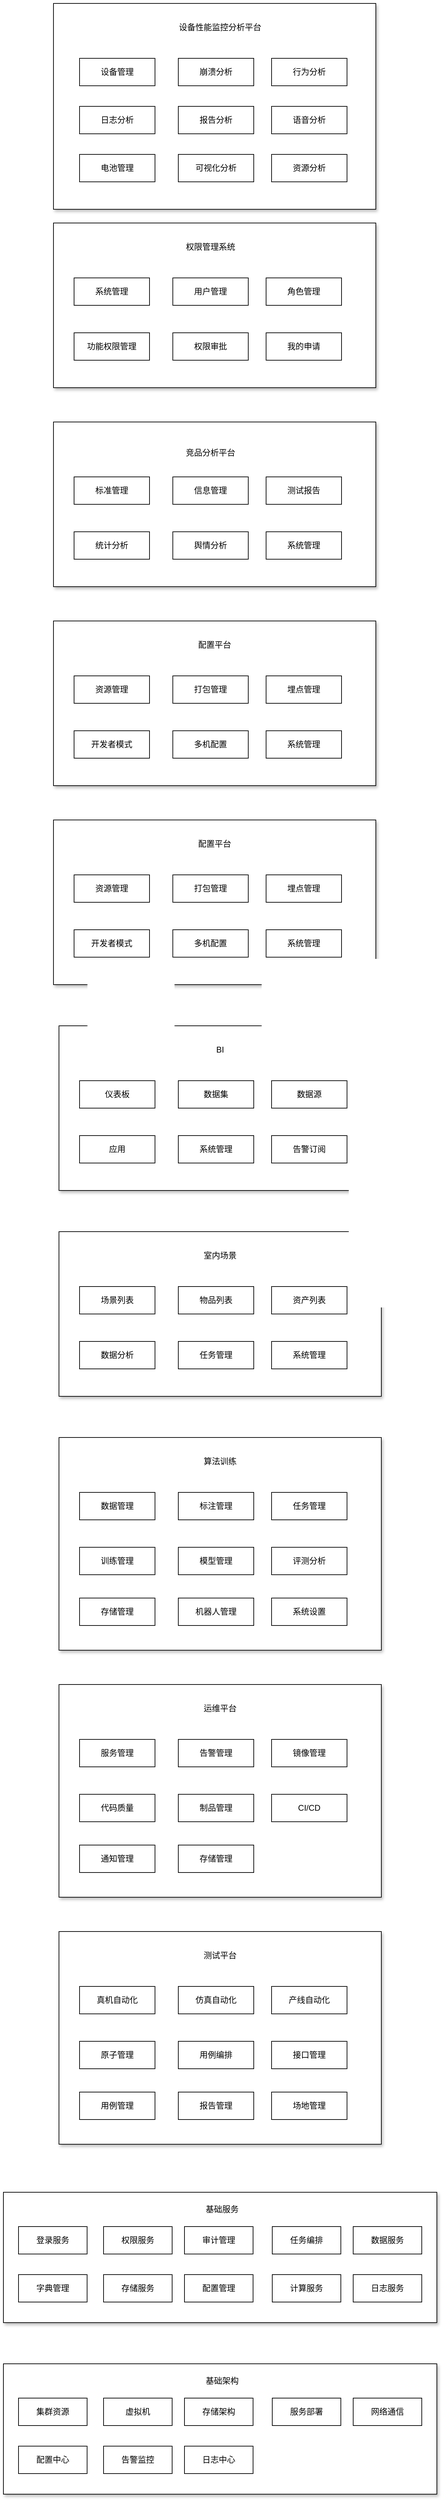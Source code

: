 <mxfile version="26.0.16">
  <diagram name="第 1 页" id="FlXNldSyN5ei71CAsnXP">
    <mxGraphModel dx="913" dy="461" grid="1" gridSize="20" guides="1" tooltips="1" connect="1" arrows="1" fold="1" page="1" pageScale="1" pageWidth="2339" pageHeight="3300" math="0" shadow="0">
      <root>
        <mxCell id="0" />
        <mxCell id="1" parent="0" />
        <mxCell id="aZ56_KmqWxzs9T0VtHpk-1" value="" style="rounded=0;whiteSpace=wrap;html=1;shadow=1;" vertex="1" parent="1">
          <mxGeometry x="190" y="80" width="470" height="300" as="geometry" />
        </mxCell>
        <mxCell id="aZ56_KmqWxzs9T0VtHpk-2" value="设备管理" style="rounded=0;whiteSpace=wrap;html=1;" vertex="1" parent="1">
          <mxGeometry x="228" y="160" width="110" height="40" as="geometry" />
        </mxCell>
        <mxCell id="aZ56_KmqWxzs9T0VtHpk-3" value="设备性能监控分析平台" style="text;html=1;align=center;verticalAlign=middle;whiteSpace=wrap;rounded=0;" vertex="1" parent="1">
          <mxGeometry x="333" y="100" width="200" height="30" as="geometry" />
        </mxCell>
        <mxCell id="aZ56_KmqWxzs9T0VtHpk-4" value="崩溃分析" style="rounded=0;whiteSpace=wrap;html=1;" vertex="1" parent="1">
          <mxGeometry x="372" y="160" width="110" height="40" as="geometry" />
        </mxCell>
        <mxCell id="aZ56_KmqWxzs9T0VtHpk-5" value="行为分析" style="rounded=0;whiteSpace=wrap;html=1;" vertex="1" parent="1">
          <mxGeometry x="508" y="160" width="110" height="40" as="geometry" />
        </mxCell>
        <mxCell id="aZ56_KmqWxzs9T0VtHpk-6" value="日志分析" style="rounded=0;whiteSpace=wrap;html=1;" vertex="1" parent="1">
          <mxGeometry x="228" y="230" width="110" height="40" as="geometry" />
        </mxCell>
        <mxCell id="aZ56_KmqWxzs9T0VtHpk-7" value="报告分析" style="rounded=0;whiteSpace=wrap;html=1;" vertex="1" parent="1">
          <mxGeometry x="372" y="230" width="110" height="40" as="geometry" />
        </mxCell>
        <mxCell id="aZ56_KmqWxzs9T0VtHpk-8" value="语音分析" style="rounded=0;whiteSpace=wrap;html=1;" vertex="1" parent="1">
          <mxGeometry x="508" y="230" width="110" height="40" as="geometry" />
        </mxCell>
        <mxCell id="aZ56_KmqWxzs9T0VtHpk-9" value="电池管理" style="rounded=0;whiteSpace=wrap;html=1;" vertex="1" parent="1">
          <mxGeometry x="228" y="300" width="110" height="40" as="geometry" />
        </mxCell>
        <mxCell id="aZ56_KmqWxzs9T0VtHpk-10" value="可视化分析" style="rounded=0;whiteSpace=wrap;html=1;" vertex="1" parent="1">
          <mxGeometry x="372" y="300" width="110" height="40" as="geometry" />
        </mxCell>
        <mxCell id="aZ56_KmqWxzs9T0VtHpk-11" value="" style="rounded=0;whiteSpace=wrap;html=1;shadow=1;" vertex="1" parent="1">
          <mxGeometry x="190" y="400" width="470" height="240" as="geometry" />
        </mxCell>
        <mxCell id="aZ56_KmqWxzs9T0VtHpk-12" value="系统管理" style="rounded=0;whiteSpace=wrap;html=1;" vertex="1" parent="1">
          <mxGeometry x="220" y="480" width="110" height="40" as="geometry" />
        </mxCell>
        <mxCell id="aZ56_KmqWxzs9T0VtHpk-13" value="权限管理系统" style="text;html=1;align=center;verticalAlign=middle;whiteSpace=wrap;rounded=0;" vertex="1" parent="1">
          <mxGeometry x="319" y="420" width="200" height="30" as="geometry" />
        </mxCell>
        <mxCell id="aZ56_KmqWxzs9T0VtHpk-14" value="用户管理" style="rounded=0;whiteSpace=wrap;html=1;" vertex="1" parent="1">
          <mxGeometry x="364" y="480" width="110" height="40" as="geometry" />
        </mxCell>
        <mxCell id="aZ56_KmqWxzs9T0VtHpk-15" value="角色管理" style="rounded=0;whiteSpace=wrap;html=1;" vertex="1" parent="1">
          <mxGeometry x="500" y="480" width="110" height="40" as="geometry" />
        </mxCell>
        <mxCell id="aZ56_KmqWxzs9T0VtHpk-17" value="功能权限管理" style="rounded=0;whiteSpace=wrap;html=1;" vertex="1" parent="1">
          <mxGeometry x="220" y="560" width="110" height="40" as="geometry" />
        </mxCell>
        <mxCell id="aZ56_KmqWxzs9T0VtHpk-18" value="权限审批" style="rounded=0;whiteSpace=wrap;html=1;" vertex="1" parent="1">
          <mxGeometry x="364" y="560" width="110" height="40" as="geometry" />
        </mxCell>
        <mxCell id="aZ56_KmqWxzs9T0VtHpk-19" value="我的申请" style="rounded=0;whiteSpace=wrap;html=1;" vertex="1" parent="1">
          <mxGeometry x="500" y="560" width="110" height="40" as="geometry" />
        </mxCell>
        <mxCell id="aZ56_KmqWxzs9T0VtHpk-21" value="" style="rounded=0;whiteSpace=wrap;html=1;shadow=1;" vertex="1" parent="1">
          <mxGeometry x="190" y="690" width="470" height="240" as="geometry" />
        </mxCell>
        <mxCell id="aZ56_KmqWxzs9T0VtHpk-22" value="标准管理" style="rounded=0;whiteSpace=wrap;html=1;" vertex="1" parent="1">
          <mxGeometry x="220" y="770" width="110" height="40" as="geometry" />
        </mxCell>
        <mxCell id="aZ56_KmqWxzs9T0VtHpk-23" value="竞品分析平台" style="text;html=1;align=center;verticalAlign=middle;whiteSpace=wrap;rounded=0;" vertex="1" parent="1">
          <mxGeometry x="319" y="720" width="200" height="30" as="geometry" />
        </mxCell>
        <mxCell id="aZ56_KmqWxzs9T0VtHpk-24" value="信息管理" style="rounded=0;whiteSpace=wrap;html=1;" vertex="1" parent="1">
          <mxGeometry x="364" y="770" width="110" height="40" as="geometry" />
        </mxCell>
        <mxCell id="aZ56_KmqWxzs9T0VtHpk-25" value="测试报告" style="rounded=0;whiteSpace=wrap;html=1;" vertex="1" parent="1">
          <mxGeometry x="500" y="770" width="110" height="40" as="geometry" />
        </mxCell>
        <mxCell id="aZ56_KmqWxzs9T0VtHpk-26" value="统计分析" style="rounded=0;whiteSpace=wrap;html=1;" vertex="1" parent="1">
          <mxGeometry x="220" y="850" width="110" height="40" as="geometry" />
        </mxCell>
        <mxCell id="aZ56_KmqWxzs9T0VtHpk-27" value="舆情分析" style="rounded=0;whiteSpace=wrap;html=1;" vertex="1" parent="1">
          <mxGeometry x="364" y="850" width="110" height="40" as="geometry" />
        </mxCell>
        <mxCell id="aZ56_KmqWxzs9T0VtHpk-28" value="系统管理" style="rounded=0;whiteSpace=wrap;html=1;" vertex="1" parent="1">
          <mxGeometry x="500" y="850" width="110" height="40" as="geometry" />
        </mxCell>
        <mxCell id="aZ56_KmqWxzs9T0VtHpk-29" value="" style="rounded=0;whiteSpace=wrap;html=1;shadow=1;" vertex="1" parent="1">
          <mxGeometry x="190" y="980" width="470" height="240" as="geometry" />
        </mxCell>
        <mxCell id="aZ56_KmqWxzs9T0VtHpk-30" value="资源管理" style="rounded=0;whiteSpace=wrap;html=1;" vertex="1" parent="1">
          <mxGeometry x="220" y="1060" width="110" height="40" as="geometry" />
        </mxCell>
        <mxCell id="aZ56_KmqWxzs9T0VtHpk-31" value="配置平台" style="text;html=1;align=center;verticalAlign=middle;whiteSpace=wrap;rounded=0;" vertex="1" parent="1">
          <mxGeometry x="325" y="1000" width="200" height="30" as="geometry" />
        </mxCell>
        <mxCell id="aZ56_KmqWxzs9T0VtHpk-32" value="打包管理" style="rounded=0;whiteSpace=wrap;html=1;" vertex="1" parent="1">
          <mxGeometry x="364" y="1060" width="110" height="40" as="geometry" />
        </mxCell>
        <mxCell id="aZ56_KmqWxzs9T0VtHpk-33" value="埋点管理" style="rounded=0;whiteSpace=wrap;html=1;" vertex="1" parent="1">
          <mxGeometry x="500" y="1060" width="110" height="40" as="geometry" />
        </mxCell>
        <mxCell id="aZ56_KmqWxzs9T0VtHpk-34" value="开发者模式" style="rounded=0;whiteSpace=wrap;html=1;" vertex="1" parent="1">
          <mxGeometry x="220" y="1140" width="110" height="40" as="geometry" />
        </mxCell>
        <mxCell id="aZ56_KmqWxzs9T0VtHpk-35" value="多机配置" style="rounded=0;whiteSpace=wrap;html=1;" vertex="1" parent="1">
          <mxGeometry x="364" y="1140" width="110" height="40" as="geometry" />
        </mxCell>
        <mxCell id="aZ56_KmqWxzs9T0VtHpk-36" value="系统管理" style="rounded=0;whiteSpace=wrap;html=1;" vertex="1" parent="1">
          <mxGeometry x="500" y="1140" width="110" height="40" as="geometry" />
        </mxCell>
        <mxCell id="aZ56_KmqWxzs9T0VtHpk-37" value="" style="rounded=0;whiteSpace=wrap;html=1;shadow=1;" vertex="1" parent="1">
          <mxGeometry x="190" y="1270" width="470" height="240" as="geometry" />
        </mxCell>
        <mxCell id="aZ56_KmqWxzs9T0VtHpk-38" value="资源管理" style="rounded=0;whiteSpace=wrap;html=1;" vertex="1" parent="1">
          <mxGeometry x="220" y="1350" width="110" height="40" as="geometry" />
        </mxCell>
        <mxCell id="aZ56_KmqWxzs9T0VtHpk-39" value="配置平台" style="text;html=1;align=center;verticalAlign=middle;whiteSpace=wrap;rounded=0;" vertex="1" parent="1">
          <mxGeometry x="325" y="1290" width="200" height="30" as="geometry" />
        </mxCell>
        <mxCell id="aZ56_KmqWxzs9T0VtHpk-40" value="打包管理" style="rounded=0;whiteSpace=wrap;html=1;" vertex="1" parent="1">
          <mxGeometry x="364" y="1350" width="110" height="40" as="geometry" />
        </mxCell>
        <mxCell id="aZ56_KmqWxzs9T0VtHpk-41" value="埋点管理" style="rounded=0;whiteSpace=wrap;html=1;" vertex="1" parent="1">
          <mxGeometry x="500" y="1350" width="110" height="40" as="geometry" />
        </mxCell>
        <mxCell id="aZ56_KmqWxzs9T0VtHpk-42" value="开发者模式" style="rounded=0;whiteSpace=wrap;html=1;" vertex="1" parent="1">
          <mxGeometry x="220" y="1430" width="110" height="40" as="geometry" />
        </mxCell>
        <mxCell id="aZ56_KmqWxzs9T0VtHpk-43" value="多机配置" style="rounded=0;whiteSpace=wrap;html=1;" vertex="1" parent="1">
          <mxGeometry x="364" y="1430" width="110" height="40" as="geometry" />
        </mxCell>
        <mxCell id="aZ56_KmqWxzs9T0VtHpk-44" value="系统管理" style="rounded=0;whiteSpace=wrap;html=1;" vertex="1" parent="1">
          <mxGeometry x="500" y="1430" width="110" height="40" as="geometry" />
        </mxCell>
        <mxCell id="aZ56_KmqWxzs9T0VtHpk-45" value="资源分析" style="rounded=0;whiteSpace=wrap;html=1;" vertex="1" parent="1">
          <mxGeometry x="508" y="300" width="110" height="40" as="geometry" />
        </mxCell>
        <mxCell id="aZ56_KmqWxzs9T0VtHpk-46" value="" style="rounded=0;whiteSpace=wrap;html=1;shadow=1;" vertex="1" parent="1">
          <mxGeometry x="198" y="1570" width="470" height="240" as="geometry" />
        </mxCell>
        <mxCell id="aZ56_KmqWxzs9T0VtHpk-47" value="仪表板" style="rounded=0;whiteSpace=wrap;html=1;" vertex="1" parent="1">
          <mxGeometry x="228" y="1650" width="110" height="40" as="geometry" />
        </mxCell>
        <mxCell id="aZ56_KmqWxzs9T0VtHpk-48" value="BI" style="text;html=1;align=center;verticalAlign=middle;whiteSpace=wrap;rounded=0;" vertex="1" parent="1">
          <mxGeometry x="333" y="1590" width="200" height="30" as="geometry" />
        </mxCell>
        <mxCell id="aZ56_KmqWxzs9T0VtHpk-49" value="数据集" style="rounded=0;whiteSpace=wrap;html=1;" vertex="1" parent="1">
          <mxGeometry x="372" y="1650" width="110" height="40" as="geometry" />
        </mxCell>
        <mxCell id="aZ56_KmqWxzs9T0VtHpk-50" value="数据源" style="rounded=0;whiteSpace=wrap;html=1;" vertex="1" parent="1">
          <mxGeometry x="508" y="1650" width="110" height="40" as="geometry" />
        </mxCell>
        <mxCell id="aZ56_KmqWxzs9T0VtHpk-51" value="应用" style="rounded=0;whiteSpace=wrap;html=1;" vertex="1" parent="1">
          <mxGeometry x="228" y="1730" width="110" height="40" as="geometry" />
        </mxCell>
        <mxCell id="aZ56_KmqWxzs9T0VtHpk-52" value="系统管理" style="rounded=0;whiteSpace=wrap;html=1;" vertex="1" parent="1">
          <mxGeometry x="372" y="1730" width="110" height="40" as="geometry" />
        </mxCell>
        <mxCell id="aZ56_KmqWxzs9T0VtHpk-53" value="告警订阅" style="rounded=0;whiteSpace=wrap;html=1;" vertex="1" parent="1">
          <mxGeometry x="508" y="1730" width="110" height="40" as="geometry" />
        </mxCell>
        <mxCell id="aZ56_KmqWxzs9T0VtHpk-54" value="" style="rounded=0;whiteSpace=wrap;html=1;shadow=1;" vertex="1" parent="1">
          <mxGeometry x="198" y="1870" width="470" height="240" as="geometry" />
        </mxCell>
        <mxCell id="aZ56_KmqWxzs9T0VtHpk-55" value="场景列表" style="rounded=0;whiteSpace=wrap;html=1;" vertex="1" parent="1">
          <mxGeometry x="228" y="1950" width="110" height="40" as="geometry" />
        </mxCell>
        <mxCell id="aZ56_KmqWxzs9T0VtHpk-56" value="室内场景" style="text;html=1;align=center;verticalAlign=middle;whiteSpace=wrap;rounded=0;" vertex="1" parent="1">
          <mxGeometry x="333" y="1890" width="200" height="30" as="geometry" />
        </mxCell>
        <mxCell id="aZ56_KmqWxzs9T0VtHpk-57" value="物品列表" style="rounded=0;whiteSpace=wrap;html=1;" vertex="1" parent="1">
          <mxGeometry x="372" y="1950" width="110" height="40" as="geometry" />
        </mxCell>
        <mxCell id="aZ56_KmqWxzs9T0VtHpk-58" value="资产列表" style="rounded=0;whiteSpace=wrap;html=1;" vertex="1" parent="1">
          <mxGeometry x="508" y="1950" width="110" height="40" as="geometry" />
        </mxCell>
        <mxCell id="aZ56_KmqWxzs9T0VtHpk-59" value="数据分析" style="rounded=0;whiteSpace=wrap;html=1;" vertex="1" parent="1">
          <mxGeometry x="228" y="2030" width="110" height="40" as="geometry" />
        </mxCell>
        <mxCell id="aZ56_KmqWxzs9T0VtHpk-60" value="任务管理" style="rounded=0;whiteSpace=wrap;html=1;" vertex="1" parent="1">
          <mxGeometry x="372" y="2030" width="110" height="40" as="geometry" />
        </mxCell>
        <mxCell id="aZ56_KmqWxzs9T0VtHpk-61" value="系统管理" style="rounded=0;whiteSpace=wrap;html=1;" vertex="1" parent="1">
          <mxGeometry x="508" y="2030" width="110" height="40" as="geometry" />
        </mxCell>
        <mxCell id="aZ56_KmqWxzs9T0VtHpk-62" value="" style="rounded=0;whiteSpace=wrap;html=1;shadow=1;" vertex="1" parent="1">
          <mxGeometry x="198" y="2170" width="470" height="310" as="geometry" />
        </mxCell>
        <mxCell id="aZ56_KmqWxzs9T0VtHpk-63" value="数据管理" style="rounded=0;whiteSpace=wrap;html=1;" vertex="1" parent="1">
          <mxGeometry x="228" y="2250" width="110" height="40" as="geometry" />
        </mxCell>
        <mxCell id="aZ56_KmqWxzs9T0VtHpk-64" value="算法训练" style="text;html=1;align=center;verticalAlign=middle;whiteSpace=wrap;rounded=0;" vertex="1" parent="1">
          <mxGeometry x="333" y="2190" width="200" height="30" as="geometry" />
        </mxCell>
        <mxCell id="aZ56_KmqWxzs9T0VtHpk-65" value="标注管理" style="rounded=0;whiteSpace=wrap;html=1;" vertex="1" parent="1">
          <mxGeometry x="372" y="2250" width="110" height="40" as="geometry" />
        </mxCell>
        <mxCell id="aZ56_KmqWxzs9T0VtHpk-66" value="任务管理" style="rounded=0;whiteSpace=wrap;html=1;" vertex="1" parent="1">
          <mxGeometry x="508" y="2250" width="110" height="40" as="geometry" />
        </mxCell>
        <mxCell id="aZ56_KmqWxzs9T0VtHpk-67" value="训练管理" style="rounded=0;whiteSpace=wrap;html=1;" vertex="1" parent="1">
          <mxGeometry x="228" y="2330" width="110" height="40" as="geometry" />
        </mxCell>
        <mxCell id="aZ56_KmqWxzs9T0VtHpk-68" value="模型管理" style="rounded=0;whiteSpace=wrap;html=1;" vertex="1" parent="1">
          <mxGeometry x="372" y="2330" width="110" height="40" as="geometry" />
        </mxCell>
        <mxCell id="aZ56_KmqWxzs9T0VtHpk-69" value="评测分析" style="rounded=0;whiteSpace=wrap;html=1;" vertex="1" parent="1">
          <mxGeometry x="508" y="2330" width="110" height="40" as="geometry" />
        </mxCell>
        <mxCell id="aZ56_KmqWxzs9T0VtHpk-70" value="存储管理" style="rounded=0;whiteSpace=wrap;html=1;" vertex="1" parent="1">
          <mxGeometry x="228" y="2404" width="110" height="40" as="geometry" />
        </mxCell>
        <mxCell id="aZ56_KmqWxzs9T0VtHpk-71" value="机器人管理" style="rounded=0;whiteSpace=wrap;html=1;" vertex="1" parent="1">
          <mxGeometry x="372" y="2404" width="110" height="40" as="geometry" />
        </mxCell>
        <mxCell id="aZ56_KmqWxzs9T0VtHpk-72" value="系统设置" style="rounded=0;whiteSpace=wrap;html=1;" vertex="1" parent="1">
          <mxGeometry x="508" y="2404" width="110" height="40" as="geometry" />
        </mxCell>
        <mxCell id="aZ56_KmqWxzs9T0VtHpk-73" value="" style="rounded=0;whiteSpace=wrap;html=1;shadow=1;" vertex="1" parent="1">
          <mxGeometry x="198" y="2530" width="470" height="310" as="geometry" />
        </mxCell>
        <mxCell id="aZ56_KmqWxzs9T0VtHpk-74" value="服务管理" style="rounded=0;whiteSpace=wrap;html=1;" vertex="1" parent="1">
          <mxGeometry x="228" y="2610" width="110" height="40" as="geometry" />
        </mxCell>
        <mxCell id="aZ56_KmqWxzs9T0VtHpk-75" value="运维平台" style="text;html=1;align=center;verticalAlign=middle;whiteSpace=wrap;rounded=0;" vertex="1" parent="1">
          <mxGeometry x="333" y="2550" width="200" height="30" as="geometry" />
        </mxCell>
        <mxCell id="aZ56_KmqWxzs9T0VtHpk-76" value="告警管理" style="rounded=0;whiteSpace=wrap;html=1;" vertex="1" parent="1">
          <mxGeometry x="372" y="2610" width="110" height="40" as="geometry" />
        </mxCell>
        <mxCell id="aZ56_KmqWxzs9T0VtHpk-77" value="镜像管理" style="rounded=0;whiteSpace=wrap;html=1;" vertex="1" parent="1">
          <mxGeometry x="508" y="2610" width="110" height="40" as="geometry" />
        </mxCell>
        <mxCell id="aZ56_KmqWxzs9T0VtHpk-78" value="代码质量" style="rounded=0;whiteSpace=wrap;html=1;" vertex="1" parent="1">
          <mxGeometry x="228" y="2690" width="110" height="40" as="geometry" />
        </mxCell>
        <mxCell id="aZ56_KmqWxzs9T0VtHpk-79" value="制品管理" style="rounded=0;whiteSpace=wrap;html=1;" vertex="1" parent="1">
          <mxGeometry x="372" y="2690" width="110" height="40" as="geometry" />
        </mxCell>
        <mxCell id="aZ56_KmqWxzs9T0VtHpk-80" value="CI/CD" style="rounded=0;whiteSpace=wrap;html=1;" vertex="1" parent="1">
          <mxGeometry x="508" y="2690" width="110" height="40" as="geometry" />
        </mxCell>
        <mxCell id="aZ56_KmqWxzs9T0VtHpk-81" value="通知管理" style="rounded=0;whiteSpace=wrap;html=1;" vertex="1" parent="1">
          <mxGeometry x="228" y="2764" width="110" height="40" as="geometry" />
        </mxCell>
        <mxCell id="aZ56_KmqWxzs9T0VtHpk-82" value="存储管理" style="rounded=0;whiteSpace=wrap;html=1;" vertex="1" parent="1">
          <mxGeometry x="372" y="2764" width="110" height="40" as="geometry" />
        </mxCell>
        <mxCell id="aZ56_KmqWxzs9T0VtHpk-84" value="" style="rounded=0;whiteSpace=wrap;html=1;shadow=1;" vertex="1" parent="1">
          <mxGeometry x="198" y="2890" width="470" height="310" as="geometry" />
        </mxCell>
        <mxCell id="aZ56_KmqWxzs9T0VtHpk-85" value="真机自动化" style="rounded=0;whiteSpace=wrap;html=1;" vertex="1" parent="1">
          <mxGeometry x="228" y="2970" width="110" height="40" as="geometry" />
        </mxCell>
        <mxCell id="aZ56_KmqWxzs9T0VtHpk-86" value="测试平台" style="text;html=1;align=center;verticalAlign=middle;whiteSpace=wrap;rounded=0;" vertex="1" parent="1">
          <mxGeometry x="333" y="2910" width="200" height="30" as="geometry" />
        </mxCell>
        <mxCell id="aZ56_KmqWxzs9T0VtHpk-87" value="仿真自动化" style="rounded=0;whiteSpace=wrap;html=1;" vertex="1" parent="1">
          <mxGeometry x="372" y="2970" width="110" height="40" as="geometry" />
        </mxCell>
        <mxCell id="aZ56_KmqWxzs9T0VtHpk-88" value="产线自动化" style="rounded=0;whiteSpace=wrap;html=1;" vertex="1" parent="1">
          <mxGeometry x="508" y="2970" width="110" height="40" as="geometry" />
        </mxCell>
        <mxCell id="aZ56_KmqWxzs9T0VtHpk-89" value="原子管理" style="rounded=0;whiteSpace=wrap;html=1;" vertex="1" parent="1">
          <mxGeometry x="228" y="3050" width="110" height="40" as="geometry" />
        </mxCell>
        <mxCell id="aZ56_KmqWxzs9T0VtHpk-90" value="用例编排" style="rounded=0;whiteSpace=wrap;html=1;" vertex="1" parent="1">
          <mxGeometry x="372" y="3050" width="110" height="40" as="geometry" />
        </mxCell>
        <mxCell id="aZ56_KmqWxzs9T0VtHpk-91" value="接口管理" style="rounded=0;whiteSpace=wrap;html=1;" vertex="1" parent="1">
          <mxGeometry x="508" y="3050" width="110" height="40" as="geometry" />
        </mxCell>
        <mxCell id="aZ56_KmqWxzs9T0VtHpk-92" value="用例管理" style="rounded=0;whiteSpace=wrap;html=1;" vertex="1" parent="1">
          <mxGeometry x="228" y="3124" width="110" height="40" as="geometry" />
        </mxCell>
        <mxCell id="aZ56_KmqWxzs9T0VtHpk-93" value="报告管理" style="rounded=0;whiteSpace=wrap;html=1;" vertex="1" parent="1">
          <mxGeometry x="372" y="3124" width="110" height="40" as="geometry" />
        </mxCell>
        <mxCell id="aZ56_KmqWxzs9T0VtHpk-94" value="场地管理" style="rounded=0;whiteSpace=wrap;html=1;" vertex="1" parent="1">
          <mxGeometry x="508" y="3124" width="110" height="40" as="geometry" />
        </mxCell>
        <mxCell id="aZ56_KmqWxzs9T0VtHpk-95" value="" style="rounded=0;whiteSpace=wrap;html=1;shadow=1;" vertex="1" parent="1">
          <mxGeometry x="117" y="3270" width="632" height="190" as="geometry" />
        </mxCell>
        <mxCell id="aZ56_KmqWxzs9T0VtHpk-96" value="基础服务" style="text;html=1;align=center;verticalAlign=middle;whiteSpace=wrap;rounded=0;" vertex="1" parent="1">
          <mxGeometry x="406" y="3280" width="60" height="30" as="geometry" />
        </mxCell>
        <mxCell id="aZ56_KmqWxzs9T0VtHpk-97" value="登录服务" style="rounded=0;whiteSpace=wrap;html=1;" vertex="1" parent="1">
          <mxGeometry x="139" y="3320" width="100" height="40" as="geometry" />
        </mxCell>
        <mxCell id="aZ56_KmqWxzs9T0VtHpk-98" value="权限服务" style="rounded=0;whiteSpace=wrap;html=1;" vertex="1" parent="1">
          <mxGeometry x="263" y="3320" width="100" height="40" as="geometry" />
        </mxCell>
        <mxCell id="aZ56_KmqWxzs9T0VtHpk-99" value="审计管理" style="rounded=0;whiteSpace=wrap;html=1;" vertex="1" parent="1">
          <mxGeometry x="381" y="3320" width="100" height="40" as="geometry" />
        </mxCell>
        <mxCell id="aZ56_KmqWxzs9T0VtHpk-100" value="任务编排" style="rounded=0;whiteSpace=wrap;html=1;" vertex="1" parent="1">
          <mxGeometry x="509" y="3320" width="100" height="40" as="geometry" />
        </mxCell>
        <mxCell id="aZ56_KmqWxzs9T0VtHpk-101" value="字典管理" style="rounded=0;whiteSpace=wrap;html=1;" vertex="1" parent="1">
          <mxGeometry x="139" y="3390" width="100" height="40" as="geometry" />
        </mxCell>
        <mxCell id="aZ56_KmqWxzs9T0VtHpk-102" value="存储服务" style="rounded=0;whiteSpace=wrap;html=1;" vertex="1" parent="1">
          <mxGeometry x="263" y="3390" width="100" height="40" as="geometry" />
        </mxCell>
        <mxCell id="aZ56_KmqWxzs9T0VtHpk-103" value="配置管理" style="rounded=0;whiteSpace=wrap;html=1;" vertex="1" parent="1">
          <mxGeometry x="381" y="3390" width="100" height="40" as="geometry" />
        </mxCell>
        <mxCell id="aZ56_KmqWxzs9T0VtHpk-104" value="计算服务" style="rounded=0;whiteSpace=wrap;html=1;" vertex="1" parent="1">
          <mxGeometry x="509" y="3390" width="100" height="40" as="geometry" />
        </mxCell>
        <mxCell id="aZ56_KmqWxzs9T0VtHpk-105" value="数据服务" style="rounded=0;whiteSpace=wrap;html=1;" vertex="1" parent="1">
          <mxGeometry x="627" y="3320" width="100" height="40" as="geometry" />
        </mxCell>
        <mxCell id="aZ56_KmqWxzs9T0VtHpk-106" value="日志服务" style="rounded=0;whiteSpace=wrap;html=1;" vertex="1" parent="1">
          <mxGeometry x="627" y="3390" width="100" height="40" as="geometry" />
        </mxCell>
        <mxCell id="aZ56_KmqWxzs9T0VtHpk-107" value="" style="rounded=0;whiteSpace=wrap;html=1;shadow=1;" vertex="1" parent="1">
          <mxGeometry x="117" y="3520" width="632" height="190" as="geometry" />
        </mxCell>
        <mxCell id="aZ56_KmqWxzs9T0VtHpk-108" value="基础架构" style="text;html=1;align=center;verticalAlign=middle;whiteSpace=wrap;rounded=0;" vertex="1" parent="1">
          <mxGeometry x="406" y="3530" width="60" height="30" as="geometry" />
        </mxCell>
        <mxCell id="aZ56_KmqWxzs9T0VtHpk-109" value="集群资源" style="rounded=0;whiteSpace=wrap;html=1;" vertex="1" parent="1">
          <mxGeometry x="139" y="3570" width="100" height="40" as="geometry" />
        </mxCell>
        <mxCell id="aZ56_KmqWxzs9T0VtHpk-110" value="虚拟机" style="rounded=0;whiteSpace=wrap;html=1;" vertex="1" parent="1">
          <mxGeometry x="263" y="3570" width="100" height="40" as="geometry" />
        </mxCell>
        <mxCell id="aZ56_KmqWxzs9T0VtHpk-111" value="存储架构" style="rounded=0;whiteSpace=wrap;html=1;" vertex="1" parent="1">
          <mxGeometry x="381" y="3570" width="100" height="40" as="geometry" />
        </mxCell>
        <mxCell id="aZ56_KmqWxzs9T0VtHpk-112" value="服务部署" style="rounded=0;whiteSpace=wrap;html=1;" vertex="1" parent="1">
          <mxGeometry x="509" y="3570" width="100" height="40" as="geometry" />
        </mxCell>
        <mxCell id="aZ56_KmqWxzs9T0VtHpk-113" value="配置中心" style="rounded=0;whiteSpace=wrap;html=1;" vertex="1" parent="1">
          <mxGeometry x="139" y="3640" width="100" height="40" as="geometry" />
        </mxCell>
        <mxCell id="aZ56_KmqWxzs9T0VtHpk-114" value="告警监控" style="rounded=0;whiteSpace=wrap;html=1;" vertex="1" parent="1">
          <mxGeometry x="263" y="3640" width="100" height="40" as="geometry" />
        </mxCell>
        <mxCell id="aZ56_KmqWxzs9T0VtHpk-115" value="日志中心" style="rounded=0;whiteSpace=wrap;html=1;" vertex="1" parent="1">
          <mxGeometry x="381" y="3640" width="100" height="40" as="geometry" />
        </mxCell>
        <mxCell id="aZ56_KmqWxzs9T0VtHpk-117" value="网络通信" style="rounded=0;whiteSpace=wrap;html=1;" vertex="1" parent="1">
          <mxGeometry x="627" y="3570" width="100" height="40" as="geometry" />
        </mxCell>
      </root>
    </mxGraphModel>
  </diagram>
</mxfile>
